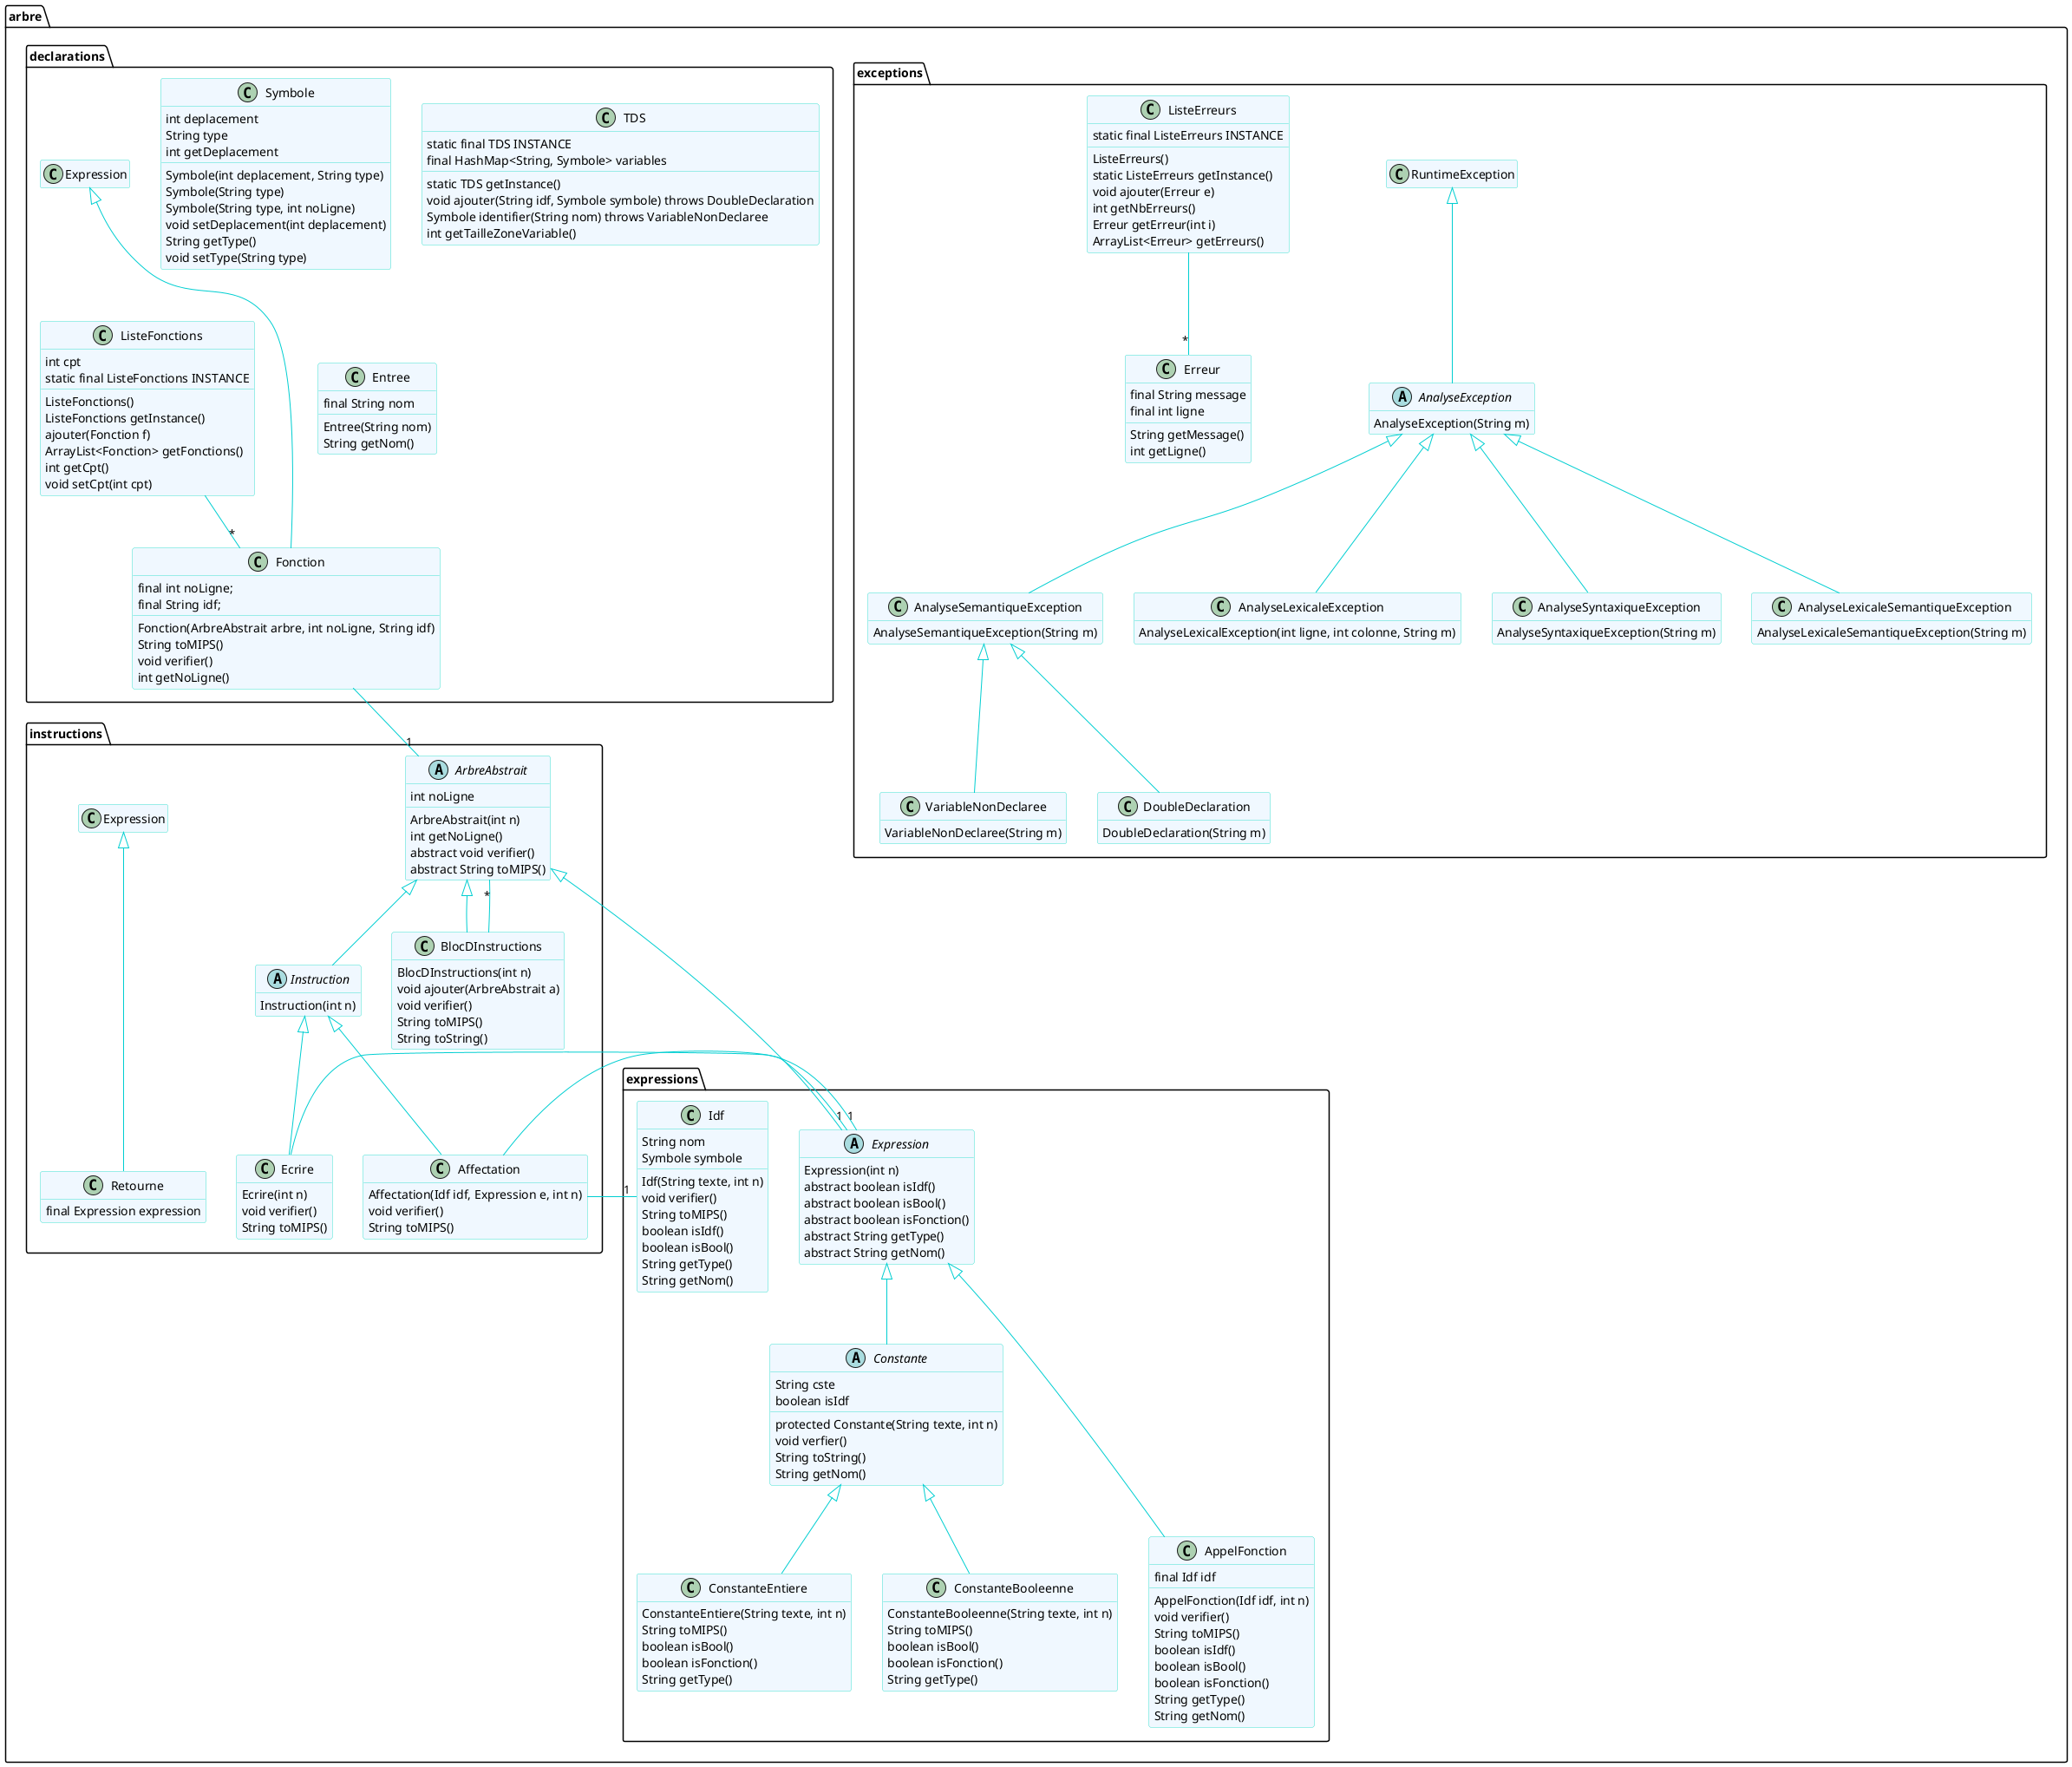 @startuml
skinparam class {
BackgroundColor AliceBlue
ArrowColor DarkTurquoise
BorderColor Turquoise
}

skinparam stereotypeCBackgroundColor DarkTurquoise
skinparam stereotypeIBackgroundColor Magenta
skinparam stereotypeABackgroundColor Yellow

hide stereotype
hide empty member

package "arbre"{
    package "exceptions"{
        abstract class AnalyseException{
            AnalyseException(String m)
        }

        AnalyseException -up-|> RuntimeException

        class AnalyseLexicaleException{
            AnalyseLexicalException(int ligne, int colonne, String m)
        }
        AnalyseLexicaleException -up-|> AnalyseException

        class AnalyseSyntaxiqueException{
            AnalyseSyntaxiqueException(String m)
        }
        AnalyseSyntaxiqueException -up-|> AnalyseException

        class AnalyseSemantiqueException{
            AnalyseSemantiqueException(String m)
        }
        AnalyseSemantiqueException -up-|> AnalyseException

        class AnalyseLexicaleSemantiqueException{
            AnalyseLexicaleSemantiqueException(String m)
        }
        AnalyseLexicaleSemantiqueException -up-|> AnalyseException

        class VariableNonDeclaree{
            VariableNonDeclaree(String m)
        }
        VariableNonDeclaree -up-|> AnalyseSemantiqueException

        class DoubleDeclaration{
            DoubleDeclaration(String m)
        }
        DoubleDeclaration -up-|> AnalyseSemantiqueException

        class Erreur{
            final String message
            final int ligne
            String getMessage()
            int getLigne()
        }

        class ListeErreurs{
            static final ListeErreurs INSTANCE
            ListeErreurs()
            static ListeErreurs getInstance()
            void ajouter(Erreur e)
            int getNbErreurs()
            Erreur getErreur(int i)
            ArrayList<Erreur> getErreurs()
        }
    }
    ListeErreurs --"*"Erreur


    package "instructions"{
        abstract class ArbreAbstrait {
           int noLigne
           ArbreAbstrait(int n)
           int getNoLigne()
           abstract void verifier()
           abstract String toMIPS()
        }

        class BlocDInstructions {
           BlocDInstructions(int n)
           void ajouter(ArbreAbstrait a)
           void verifier()
           String toMIPS()
           String toString()
        }

        BlocDInstructions -up-|> ArbreAbstrait
        BlocDInstructions -up- "*" ArbreAbstrait

        abstract class Instruction {
            Instruction(int n)
        }

        Instruction -up-|> ArbreAbstrait

        class Ecrire {
           Ecrire(int n)
           void verifier()
           String toMIPS()
        }

        Ecrire  -up-|> Instruction

        class Affectation {
           Affectation(Idf idf, Expression e, int n)
           void verifier()
           String toMIPS()
        }

        class Retourne{
        	final Expression expression

        	}
				Retourne --up-|> Expression
        Affectation  -up-|> Instruction

    }


    package "expressions"{
        abstract class Expression {
           Expression(int n)
           abstract boolean isIdf()
           abstract boolean isBool()
           abstract boolean isFonction()
           abstract String getType()
           abstract String getNom()
        }

        Expression  -up-|> ArbreAbstrait
        Ecrire - "1" Expression

        abstract class Constante {
           String cste
           protected Constante(String texte, int n)
           void verfier()
           String toString()
           boolean isIdf
           String getNom()
        }

        Constante  -up-|> Expression


        class ConstanteEntiere {
           ConstanteEntiere(String texte, int n)
           String toMIPS()
           boolean isBool()
           boolean isFonction()
           String getType()

        }

        class Idf {
                   String nom
                   Symbole symbole
                   Idf(String texte, int n)
                   void verifier()
                   String toMIPS()
                   boolean isIdf()
                   boolean isBool()
                   String getType()
                   String getNom()

                }

        ConstanteEntiere  -up-|> Constante

        class ConstanteBooleenne {
           ConstanteBooleenne(String texte, int n)
           String toMIPS()
           boolean isBool()
           boolean isFonction()
           String getType()
        }

        class AppelFonction{
        	final Idf idf
        	AppelFonction(Idf idf, int n)
        	void verifier()
        	String toMIPS()
        	boolean isIdf()
        	boolean isBool()
        	boolean isFonction()
        	String getType()
        	String getNom()
        }

        ConstanteBooleenne  -up-|> Constante
        Affectation - "1" Expression
        Affectation - "1" Idf
        AppelFonction --up-|> Expression

    }
    package "declarations"{
        class Symbole {
            int deplacement
            String type
            Symbole(int deplacement, String type)
            Symbole(String type)
            Symbole(String type, int noLigne)
            int getDeplacement
            void setDeplacement(int deplacement)
            String getType()
            void setType(String type)

        }

        class TDS{
            static final TDS INSTANCE
            final HashMap<String, Symbole> variables
            static TDS getInstance()
            void ajouter(String idf, Symbole symbole) throws DoubleDeclaration
            Symbole identifier(String nom) throws VariableNonDeclaree
            int getTailleZoneVariable()

        }

        class Entree{
        	final String nom
        	Entree(String nom)
        	String getNom()
        }

        class Fonction{
    			final int noLigne;
    			final String idf;
    			Fonction(ArbreAbstrait arbre, int noLigne, String idf)
    			String toMIPS()
    			void verifier()
    			int getNoLigne()
        }

        class ListeFonctions{
        	int cpt
        	static final ListeFonctions INSTANCE
        	ListeFonctions()
        	ListeFonctions getInstance()
        	ajouter(Fonction f)
        	ArrayList<Fonction> getFonctions()
        	int getCpt()
        	void setCpt(int cpt)
        }


        Fonction --"1" ArbreAbstrait
        Fonction --up-|> Expression
        ListeFonctions --"*" Fonction
}
}
@enduml